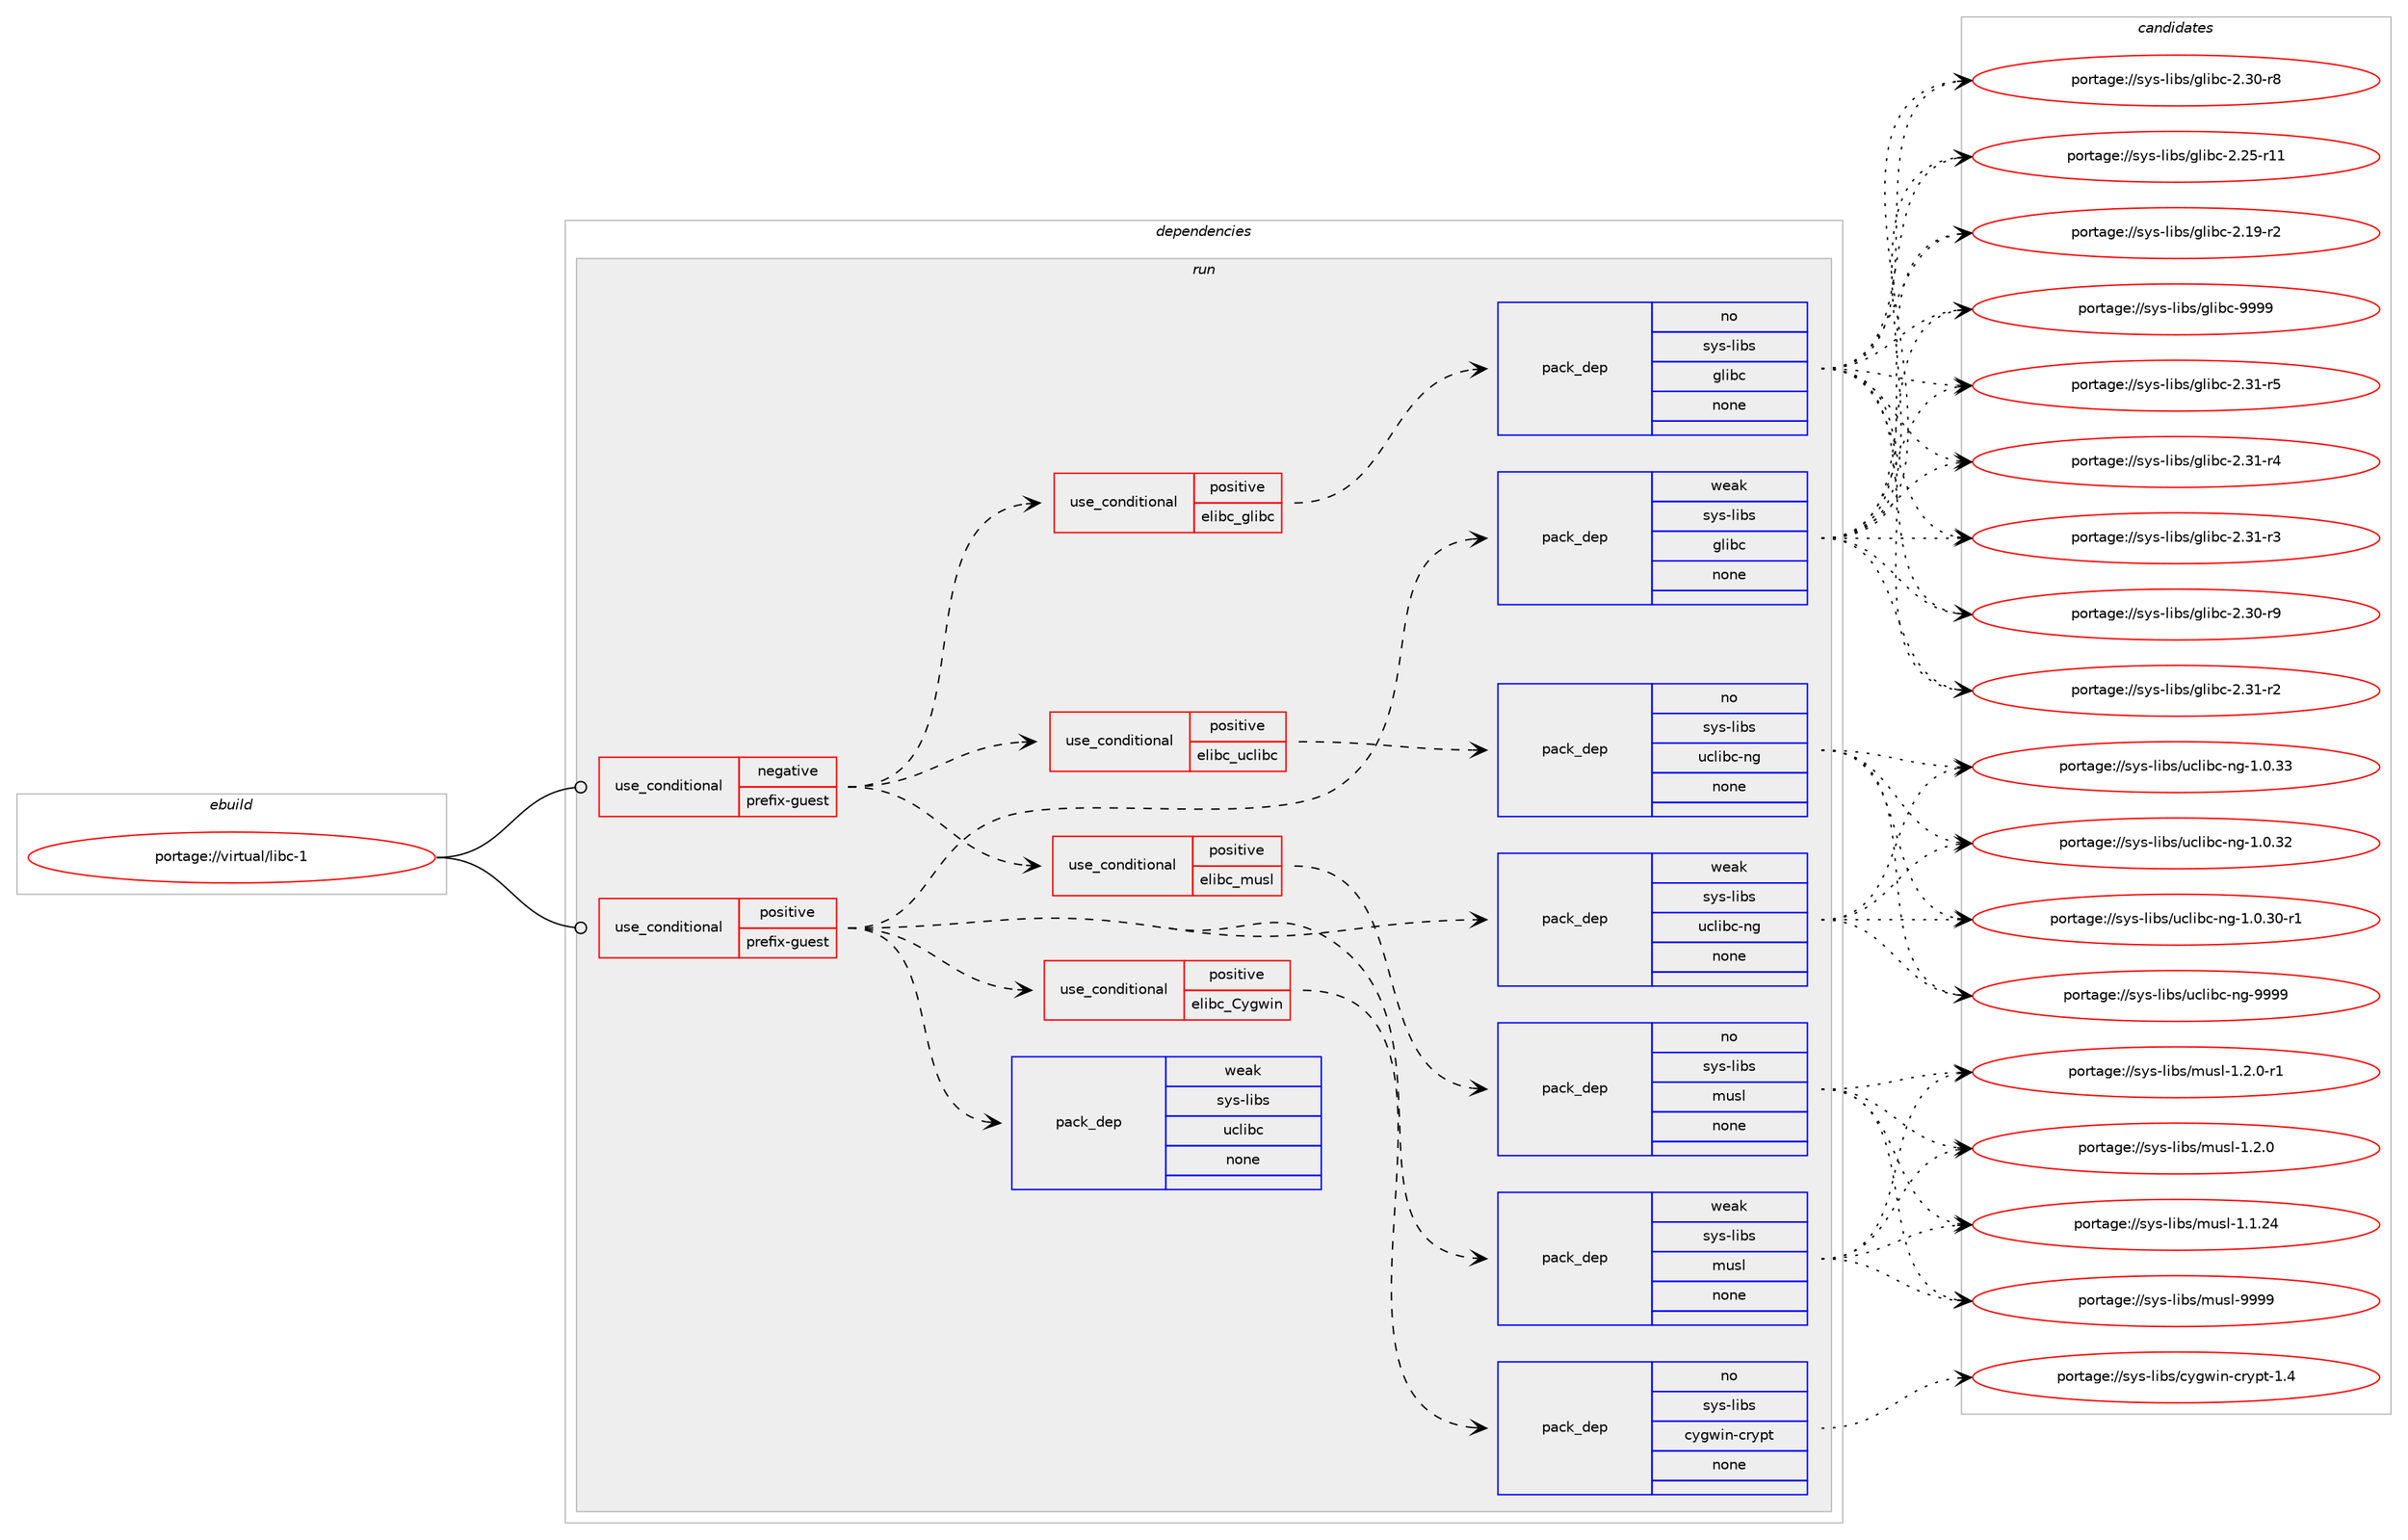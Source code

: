 digraph prolog {

# *************
# Graph options
# *************

newrank=true;
concentrate=true;
compound=true;
graph [rankdir=LR,fontname=Helvetica,fontsize=10,ranksep=1.5];#, ranksep=2.5, nodesep=0.2];
edge  [arrowhead=vee];
node  [fontname=Helvetica,fontsize=10];

# **********
# The ebuild
# **********

subgraph cluster_leftcol {
color=gray;
rank=same;
label=<<i>ebuild</i>>;
id [label="portage://virtual/libc-1", color=red, width=4, href="../virtual/libc-1.svg"];
}

# ****************
# The dependencies
# ****************

subgraph cluster_midcol {
color=gray;
label=<<i>dependencies</i>>;
subgraph cluster_compile {
fillcolor="#eeeeee";
style=filled;
label=<<i>compile</i>>;
}
subgraph cluster_compileandrun {
fillcolor="#eeeeee";
style=filled;
label=<<i>compile and run</i>>;
}
subgraph cluster_run {
fillcolor="#eeeeee";
style=filled;
label=<<i>run</i>>;
subgraph cond309 {
dependency2504 [label=<<TABLE BORDER="0" CELLBORDER="1" CELLSPACING="0" CELLPADDING="4"><TR><TD ROWSPAN="3" CELLPADDING="10">use_conditional</TD></TR><TR><TD>negative</TD></TR><TR><TD>prefix-guest</TD></TR></TABLE>>, shape=none, color=red];
subgraph cond310 {
dependency2505 [label=<<TABLE BORDER="0" CELLBORDER="1" CELLSPACING="0" CELLPADDING="4"><TR><TD ROWSPAN="3" CELLPADDING="10">use_conditional</TD></TR><TR><TD>positive</TD></TR><TR><TD>elibc_glibc</TD></TR></TABLE>>, shape=none, color=red];
subgraph pack2151 {
dependency2506 [label=<<TABLE BORDER="0" CELLBORDER="1" CELLSPACING="0" CELLPADDING="4" WIDTH="220"><TR><TD ROWSPAN="6" CELLPADDING="30">pack_dep</TD></TR><TR><TD WIDTH="110">no</TD></TR><TR><TD>sys-libs</TD></TR><TR><TD>glibc</TD></TR><TR><TD>none</TD></TR><TR><TD></TD></TR></TABLE>>, shape=none, color=blue];
}
dependency2505:e -> dependency2506:w [weight=20,style="dashed",arrowhead="vee"];
}
dependency2504:e -> dependency2505:w [weight=20,style="dashed",arrowhead="vee"];
subgraph cond311 {
dependency2507 [label=<<TABLE BORDER="0" CELLBORDER="1" CELLSPACING="0" CELLPADDING="4"><TR><TD ROWSPAN="3" CELLPADDING="10">use_conditional</TD></TR><TR><TD>positive</TD></TR><TR><TD>elibc_musl</TD></TR></TABLE>>, shape=none, color=red];
subgraph pack2152 {
dependency2508 [label=<<TABLE BORDER="0" CELLBORDER="1" CELLSPACING="0" CELLPADDING="4" WIDTH="220"><TR><TD ROWSPAN="6" CELLPADDING="30">pack_dep</TD></TR><TR><TD WIDTH="110">no</TD></TR><TR><TD>sys-libs</TD></TR><TR><TD>musl</TD></TR><TR><TD>none</TD></TR><TR><TD></TD></TR></TABLE>>, shape=none, color=blue];
}
dependency2507:e -> dependency2508:w [weight=20,style="dashed",arrowhead="vee"];
}
dependency2504:e -> dependency2507:w [weight=20,style="dashed",arrowhead="vee"];
subgraph cond312 {
dependency2509 [label=<<TABLE BORDER="0" CELLBORDER="1" CELLSPACING="0" CELLPADDING="4"><TR><TD ROWSPAN="3" CELLPADDING="10">use_conditional</TD></TR><TR><TD>positive</TD></TR><TR><TD>elibc_uclibc</TD></TR></TABLE>>, shape=none, color=red];
subgraph pack2153 {
dependency2510 [label=<<TABLE BORDER="0" CELLBORDER="1" CELLSPACING="0" CELLPADDING="4" WIDTH="220"><TR><TD ROWSPAN="6" CELLPADDING="30">pack_dep</TD></TR><TR><TD WIDTH="110">no</TD></TR><TR><TD>sys-libs</TD></TR><TR><TD>uclibc-ng</TD></TR><TR><TD>none</TD></TR><TR><TD></TD></TR></TABLE>>, shape=none, color=blue];
}
dependency2509:e -> dependency2510:w [weight=20,style="dashed",arrowhead="vee"];
}
dependency2504:e -> dependency2509:w [weight=20,style="dashed",arrowhead="vee"];
}
id:e -> dependency2504:w [weight=20,style="solid",arrowhead="odot"];
subgraph cond313 {
dependency2511 [label=<<TABLE BORDER="0" CELLBORDER="1" CELLSPACING="0" CELLPADDING="4"><TR><TD ROWSPAN="3" CELLPADDING="10">use_conditional</TD></TR><TR><TD>positive</TD></TR><TR><TD>prefix-guest</TD></TR></TABLE>>, shape=none, color=red];
subgraph cond314 {
dependency2512 [label=<<TABLE BORDER="0" CELLBORDER="1" CELLSPACING="0" CELLPADDING="4"><TR><TD ROWSPAN="3" CELLPADDING="10">use_conditional</TD></TR><TR><TD>positive</TD></TR><TR><TD>elibc_Cygwin</TD></TR></TABLE>>, shape=none, color=red];
subgraph pack2154 {
dependency2513 [label=<<TABLE BORDER="0" CELLBORDER="1" CELLSPACING="0" CELLPADDING="4" WIDTH="220"><TR><TD ROWSPAN="6" CELLPADDING="30">pack_dep</TD></TR><TR><TD WIDTH="110">no</TD></TR><TR><TD>sys-libs</TD></TR><TR><TD>cygwin-crypt</TD></TR><TR><TD>none</TD></TR><TR><TD></TD></TR></TABLE>>, shape=none, color=blue];
}
dependency2512:e -> dependency2513:w [weight=20,style="dashed",arrowhead="vee"];
}
dependency2511:e -> dependency2512:w [weight=20,style="dashed",arrowhead="vee"];
subgraph pack2155 {
dependency2514 [label=<<TABLE BORDER="0" CELLBORDER="1" CELLSPACING="0" CELLPADDING="4" WIDTH="220"><TR><TD ROWSPAN="6" CELLPADDING="30">pack_dep</TD></TR><TR><TD WIDTH="110">weak</TD></TR><TR><TD>sys-libs</TD></TR><TR><TD>glibc</TD></TR><TR><TD>none</TD></TR><TR><TD></TD></TR></TABLE>>, shape=none, color=blue];
}
dependency2511:e -> dependency2514:w [weight=20,style="dashed",arrowhead="vee"];
subgraph pack2156 {
dependency2515 [label=<<TABLE BORDER="0" CELLBORDER="1" CELLSPACING="0" CELLPADDING="4" WIDTH="220"><TR><TD ROWSPAN="6" CELLPADDING="30">pack_dep</TD></TR><TR><TD WIDTH="110">weak</TD></TR><TR><TD>sys-libs</TD></TR><TR><TD>musl</TD></TR><TR><TD>none</TD></TR><TR><TD></TD></TR></TABLE>>, shape=none, color=blue];
}
dependency2511:e -> dependency2515:w [weight=20,style="dashed",arrowhead="vee"];
subgraph pack2157 {
dependency2516 [label=<<TABLE BORDER="0" CELLBORDER="1" CELLSPACING="0" CELLPADDING="4" WIDTH="220"><TR><TD ROWSPAN="6" CELLPADDING="30">pack_dep</TD></TR><TR><TD WIDTH="110">weak</TD></TR><TR><TD>sys-libs</TD></TR><TR><TD>uclibc-ng</TD></TR><TR><TD>none</TD></TR><TR><TD></TD></TR></TABLE>>, shape=none, color=blue];
}
dependency2511:e -> dependency2516:w [weight=20,style="dashed",arrowhead="vee"];
subgraph pack2158 {
dependency2517 [label=<<TABLE BORDER="0" CELLBORDER="1" CELLSPACING="0" CELLPADDING="4" WIDTH="220"><TR><TD ROWSPAN="6" CELLPADDING="30">pack_dep</TD></TR><TR><TD WIDTH="110">weak</TD></TR><TR><TD>sys-libs</TD></TR><TR><TD>uclibc</TD></TR><TR><TD>none</TD></TR><TR><TD></TD></TR></TABLE>>, shape=none, color=blue];
}
dependency2511:e -> dependency2517:w [weight=20,style="dashed",arrowhead="vee"];
}
id:e -> dependency2511:w [weight=20,style="solid",arrowhead="odot"];
}
}

# **************
# The candidates
# **************

subgraph cluster_choices {
rank=same;
color=gray;
label=<<i>candidates</i>>;

subgraph choice2151 {
color=black;
nodesep=1;
choice11512111545108105981154710310810598994557575757 [label="portage://sys-libs/glibc-9999", color=red, width=4,href="../sys-libs/glibc-9999.svg"];
choice115121115451081059811547103108105989945504651494511453 [label="portage://sys-libs/glibc-2.31-r5", color=red, width=4,href="../sys-libs/glibc-2.31-r5.svg"];
choice115121115451081059811547103108105989945504651494511452 [label="portage://sys-libs/glibc-2.31-r4", color=red, width=4,href="../sys-libs/glibc-2.31-r4.svg"];
choice115121115451081059811547103108105989945504651494511451 [label="portage://sys-libs/glibc-2.31-r3", color=red, width=4,href="../sys-libs/glibc-2.31-r3.svg"];
choice115121115451081059811547103108105989945504651494511450 [label="portage://sys-libs/glibc-2.31-r2", color=red, width=4,href="../sys-libs/glibc-2.31-r2.svg"];
choice115121115451081059811547103108105989945504651484511457 [label="portage://sys-libs/glibc-2.30-r9", color=red, width=4,href="../sys-libs/glibc-2.30-r9.svg"];
choice115121115451081059811547103108105989945504651484511456 [label="portage://sys-libs/glibc-2.30-r8", color=red, width=4,href="../sys-libs/glibc-2.30-r8.svg"];
choice11512111545108105981154710310810598994550465053451144949 [label="portage://sys-libs/glibc-2.25-r11", color=red, width=4,href="../sys-libs/glibc-2.25-r11.svg"];
choice115121115451081059811547103108105989945504649574511450 [label="portage://sys-libs/glibc-2.19-r2", color=red, width=4,href="../sys-libs/glibc-2.19-r2.svg"];
dependency2506:e -> choice11512111545108105981154710310810598994557575757:w [style=dotted,weight="100"];
dependency2506:e -> choice115121115451081059811547103108105989945504651494511453:w [style=dotted,weight="100"];
dependency2506:e -> choice115121115451081059811547103108105989945504651494511452:w [style=dotted,weight="100"];
dependency2506:e -> choice115121115451081059811547103108105989945504651494511451:w [style=dotted,weight="100"];
dependency2506:e -> choice115121115451081059811547103108105989945504651494511450:w [style=dotted,weight="100"];
dependency2506:e -> choice115121115451081059811547103108105989945504651484511457:w [style=dotted,weight="100"];
dependency2506:e -> choice115121115451081059811547103108105989945504651484511456:w [style=dotted,weight="100"];
dependency2506:e -> choice11512111545108105981154710310810598994550465053451144949:w [style=dotted,weight="100"];
dependency2506:e -> choice115121115451081059811547103108105989945504649574511450:w [style=dotted,weight="100"];
}
subgraph choice2152 {
color=black;
nodesep=1;
choice1151211154510810598115471091171151084557575757 [label="portage://sys-libs/musl-9999", color=red, width=4,href="../sys-libs/musl-9999.svg"];
choice1151211154510810598115471091171151084549465046484511449 [label="portage://sys-libs/musl-1.2.0-r1", color=red, width=4,href="../sys-libs/musl-1.2.0-r1.svg"];
choice115121115451081059811547109117115108454946504648 [label="portage://sys-libs/musl-1.2.0", color=red, width=4,href="../sys-libs/musl-1.2.0.svg"];
choice11512111545108105981154710911711510845494649465052 [label="portage://sys-libs/musl-1.1.24", color=red, width=4,href="../sys-libs/musl-1.1.24.svg"];
dependency2508:e -> choice1151211154510810598115471091171151084557575757:w [style=dotted,weight="100"];
dependency2508:e -> choice1151211154510810598115471091171151084549465046484511449:w [style=dotted,weight="100"];
dependency2508:e -> choice115121115451081059811547109117115108454946504648:w [style=dotted,weight="100"];
dependency2508:e -> choice11512111545108105981154710911711510845494649465052:w [style=dotted,weight="100"];
}
subgraph choice2153 {
color=black;
nodesep=1;
choice115121115451081059811547117991081059899451101034557575757 [label="portage://sys-libs/uclibc-ng-9999", color=red, width=4,href="../sys-libs/uclibc-ng-9999.svg"];
choice1151211154510810598115471179910810598994511010345494648465151 [label="portage://sys-libs/uclibc-ng-1.0.33", color=red, width=4,href="../sys-libs/uclibc-ng-1.0.33.svg"];
choice1151211154510810598115471179910810598994511010345494648465150 [label="portage://sys-libs/uclibc-ng-1.0.32", color=red, width=4,href="../sys-libs/uclibc-ng-1.0.32.svg"];
choice11512111545108105981154711799108105989945110103454946484651484511449 [label="portage://sys-libs/uclibc-ng-1.0.30-r1", color=red, width=4,href="../sys-libs/uclibc-ng-1.0.30-r1.svg"];
dependency2510:e -> choice115121115451081059811547117991081059899451101034557575757:w [style=dotted,weight="100"];
dependency2510:e -> choice1151211154510810598115471179910810598994511010345494648465151:w [style=dotted,weight="100"];
dependency2510:e -> choice1151211154510810598115471179910810598994511010345494648465150:w [style=dotted,weight="100"];
dependency2510:e -> choice11512111545108105981154711799108105989945110103454946484651484511449:w [style=dotted,weight="100"];
}
subgraph choice2154 {
color=black;
nodesep=1;
choice11512111545108105981154799121103119105110459911412111211645494652 [label="portage://sys-libs/cygwin-crypt-1.4", color=red, width=4,href="../sys-libs/cygwin-crypt-1.4.svg"];
dependency2513:e -> choice11512111545108105981154799121103119105110459911412111211645494652:w [style=dotted,weight="100"];
}
subgraph choice2155 {
color=black;
nodesep=1;
choice11512111545108105981154710310810598994557575757 [label="portage://sys-libs/glibc-9999", color=red, width=4,href="../sys-libs/glibc-9999.svg"];
choice115121115451081059811547103108105989945504651494511453 [label="portage://sys-libs/glibc-2.31-r5", color=red, width=4,href="../sys-libs/glibc-2.31-r5.svg"];
choice115121115451081059811547103108105989945504651494511452 [label="portage://sys-libs/glibc-2.31-r4", color=red, width=4,href="../sys-libs/glibc-2.31-r4.svg"];
choice115121115451081059811547103108105989945504651494511451 [label="portage://sys-libs/glibc-2.31-r3", color=red, width=4,href="../sys-libs/glibc-2.31-r3.svg"];
choice115121115451081059811547103108105989945504651494511450 [label="portage://sys-libs/glibc-2.31-r2", color=red, width=4,href="../sys-libs/glibc-2.31-r2.svg"];
choice115121115451081059811547103108105989945504651484511457 [label="portage://sys-libs/glibc-2.30-r9", color=red, width=4,href="../sys-libs/glibc-2.30-r9.svg"];
choice115121115451081059811547103108105989945504651484511456 [label="portage://sys-libs/glibc-2.30-r8", color=red, width=4,href="../sys-libs/glibc-2.30-r8.svg"];
choice11512111545108105981154710310810598994550465053451144949 [label="portage://sys-libs/glibc-2.25-r11", color=red, width=4,href="../sys-libs/glibc-2.25-r11.svg"];
choice115121115451081059811547103108105989945504649574511450 [label="portage://sys-libs/glibc-2.19-r2", color=red, width=4,href="../sys-libs/glibc-2.19-r2.svg"];
dependency2514:e -> choice11512111545108105981154710310810598994557575757:w [style=dotted,weight="100"];
dependency2514:e -> choice115121115451081059811547103108105989945504651494511453:w [style=dotted,weight="100"];
dependency2514:e -> choice115121115451081059811547103108105989945504651494511452:w [style=dotted,weight="100"];
dependency2514:e -> choice115121115451081059811547103108105989945504651494511451:w [style=dotted,weight="100"];
dependency2514:e -> choice115121115451081059811547103108105989945504651494511450:w [style=dotted,weight="100"];
dependency2514:e -> choice115121115451081059811547103108105989945504651484511457:w [style=dotted,weight="100"];
dependency2514:e -> choice115121115451081059811547103108105989945504651484511456:w [style=dotted,weight="100"];
dependency2514:e -> choice11512111545108105981154710310810598994550465053451144949:w [style=dotted,weight="100"];
dependency2514:e -> choice115121115451081059811547103108105989945504649574511450:w [style=dotted,weight="100"];
}
subgraph choice2156 {
color=black;
nodesep=1;
choice1151211154510810598115471091171151084557575757 [label="portage://sys-libs/musl-9999", color=red, width=4,href="../sys-libs/musl-9999.svg"];
choice1151211154510810598115471091171151084549465046484511449 [label="portage://sys-libs/musl-1.2.0-r1", color=red, width=4,href="../sys-libs/musl-1.2.0-r1.svg"];
choice115121115451081059811547109117115108454946504648 [label="portage://sys-libs/musl-1.2.0", color=red, width=4,href="../sys-libs/musl-1.2.0.svg"];
choice11512111545108105981154710911711510845494649465052 [label="portage://sys-libs/musl-1.1.24", color=red, width=4,href="../sys-libs/musl-1.1.24.svg"];
dependency2515:e -> choice1151211154510810598115471091171151084557575757:w [style=dotted,weight="100"];
dependency2515:e -> choice1151211154510810598115471091171151084549465046484511449:w [style=dotted,weight="100"];
dependency2515:e -> choice115121115451081059811547109117115108454946504648:w [style=dotted,weight="100"];
dependency2515:e -> choice11512111545108105981154710911711510845494649465052:w [style=dotted,weight="100"];
}
subgraph choice2157 {
color=black;
nodesep=1;
choice115121115451081059811547117991081059899451101034557575757 [label="portage://sys-libs/uclibc-ng-9999", color=red, width=4,href="../sys-libs/uclibc-ng-9999.svg"];
choice1151211154510810598115471179910810598994511010345494648465151 [label="portage://sys-libs/uclibc-ng-1.0.33", color=red, width=4,href="../sys-libs/uclibc-ng-1.0.33.svg"];
choice1151211154510810598115471179910810598994511010345494648465150 [label="portage://sys-libs/uclibc-ng-1.0.32", color=red, width=4,href="../sys-libs/uclibc-ng-1.0.32.svg"];
choice11512111545108105981154711799108105989945110103454946484651484511449 [label="portage://sys-libs/uclibc-ng-1.0.30-r1", color=red, width=4,href="../sys-libs/uclibc-ng-1.0.30-r1.svg"];
dependency2516:e -> choice115121115451081059811547117991081059899451101034557575757:w [style=dotted,weight="100"];
dependency2516:e -> choice1151211154510810598115471179910810598994511010345494648465151:w [style=dotted,weight="100"];
dependency2516:e -> choice1151211154510810598115471179910810598994511010345494648465150:w [style=dotted,weight="100"];
dependency2516:e -> choice11512111545108105981154711799108105989945110103454946484651484511449:w [style=dotted,weight="100"];
}
subgraph choice2158 {
color=black;
nodesep=1;
}
}

}
